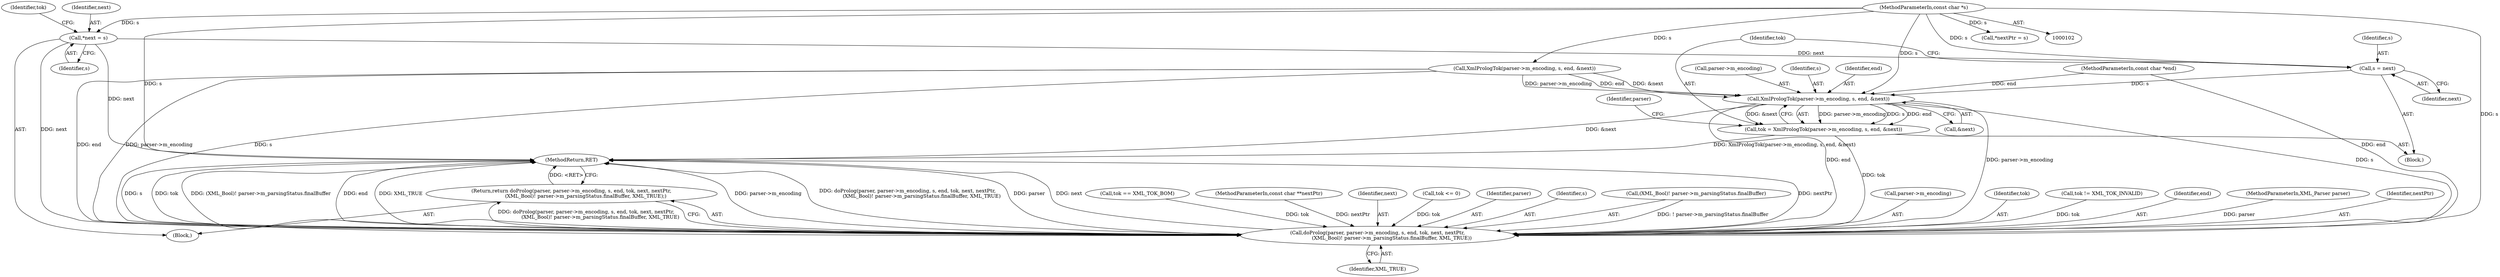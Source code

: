 digraph "0_libexpat_c20b758c332d9a13afbbb276d30db1d183a85d43_0@pointer" {
"1000109" [label="(Call,*next = s)"];
"1000104" [label="(MethodParameterIn,const char *s)"];
"1000167" [label="(Call,s = next)"];
"1000172" [label="(Call,XmlPrologTok(parser->m_encoding, s, end, &next))"];
"1000170" [label="(Call,tok = XmlPrologTok(parser->m_encoding, s, end, &next))"];
"1000186" [label="(Call,doProlog(parser, parser->m_encoding, s, end, tok, next, nextPtr,\n                  (XML_Bool)! parser->m_parsingStatus.finalBuffer, XML_TRUE))"];
"1000185" [label="(Return,return doProlog(parser, parser->m_encoding, s, end, tok, next, nextPtr,\n                  (XML_Bool)! parser->m_parsingStatus.finalBuffer, XML_TRUE);)"];
"1000110" [label="(Identifier,next)"];
"1000182" [label="(Identifier,parser)"];
"1000170" [label="(Call,tok = XmlPrologTok(parser->m_encoding, s, end, &next))"];
"1000177" [label="(Identifier,end)"];
"1000166" [label="(Block,)"];
"1000178" [label="(Call,&next)"];
"1000169" [label="(Identifier,next)"];
"1000107" [label="(Block,)"];
"1000186" [label="(Call,doProlog(parser, parser->m_encoding, s, end, tok, next, nextPtr,\n                  (XML_Bool)! parser->m_parsingStatus.finalBuffer, XML_TRUE))"];
"1000163" [label="(Call,tok == XML_TOK_BOM)"];
"1000106" [label="(MethodParameterIn,const char **nextPtr)"];
"1000194" [label="(Identifier,next)"];
"1000172" [label="(Call,XmlPrologTok(parser->m_encoding, s, end, &next))"];
"1000124" [label="(Call,tok <= 0)"];
"1000187" [label="(Identifier,parser)"];
"1000109" [label="(Call,*next = s)"];
"1000191" [label="(Identifier,s)"];
"1000196" [label="(Call,(XML_Bool)! parser->m_parsingStatus.finalBuffer)"];
"1000111" [label="(Identifier,s)"];
"1000115" [label="(Call,XmlPrologTok(parser->m_encoding, s, end, &next))"];
"1000176" [label="(Identifier,s)"];
"1000140" [label="(Call,*nextPtr = s)"];
"1000204" [label="(Identifier,XML_TRUE)"];
"1000188" [label="(Call,parser->m_encoding)"];
"1000105" [label="(MethodParameterIn,const char *end)"];
"1000193" [label="(Identifier,tok)"];
"1000136" [label="(Call,tok != XML_TOK_INVALID)"];
"1000192" [label="(Identifier,end)"];
"1000104" [label="(MethodParameterIn,const char *s)"];
"1000103" [label="(MethodParameterIn,XML_Parser parser)"];
"1000114" [label="(Identifier,tok)"];
"1000205" [label="(MethodReturn,RET)"];
"1000167" [label="(Call,s = next)"];
"1000195" [label="(Identifier,nextPtr)"];
"1000168" [label="(Identifier,s)"];
"1000185" [label="(Return,return doProlog(parser, parser->m_encoding, s, end, tok, next, nextPtr,\n                  (XML_Bool)! parser->m_parsingStatus.finalBuffer, XML_TRUE);)"];
"1000173" [label="(Call,parser->m_encoding)"];
"1000171" [label="(Identifier,tok)"];
"1000109" -> "1000107"  [label="AST: "];
"1000109" -> "1000111"  [label="CFG: "];
"1000110" -> "1000109"  [label="AST: "];
"1000111" -> "1000109"  [label="AST: "];
"1000114" -> "1000109"  [label="CFG: "];
"1000109" -> "1000205"  [label="DDG: next"];
"1000104" -> "1000109"  [label="DDG: s"];
"1000109" -> "1000167"  [label="DDG: next"];
"1000109" -> "1000186"  [label="DDG: next"];
"1000104" -> "1000102"  [label="AST: "];
"1000104" -> "1000205"  [label="DDG: s"];
"1000104" -> "1000115"  [label="DDG: s"];
"1000104" -> "1000140"  [label="DDG: s"];
"1000104" -> "1000167"  [label="DDG: s"];
"1000104" -> "1000172"  [label="DDG: s"];
"1000104" -> "1000186"  [label="DDG: s"];
"1000167" -> "1000166"  [label="AST: "];
"1000167" -> "1000169"  [label="CFG: "];
"1000168" -> "1000167"  [label="AST: "];
"1000169" -> "1000167"  [label="AST: "];
"1000171" -> "1000167"  [label="CFG: "];
"1000167" -> "1000172"  [label="DDG: s"];
"1000172" -> "1000170"  [label="AST: "];
"1000172" -> "1000178"  [label="CFG: "];
"1000173" -> "1000172"  [label="AST: "];
"1000176" -> "1000172"  [label="AST: "];
"1000177" -> "1000172"  [label="AST: "];
"1000178" -> "1000172"  [label="AST: "];
"1000170" -> "1000172"  [label="CFG: "];
"1000172" -> "1000205"  [label="DDG: &next"];
"1000172" -> "1000170"  [label="DDG: parser->m_encoding"];
"1000172" -> "1000170"  [label="DDG: s"];
"1000172" -> "1000170"  [label="DDG: end"];
"1000172" -> "1000170"  [label="DDG: &next"];
"1000115" -> "1000172"  [label="DDG: parser->m_encoding"];
"1000115" -> "1000172"  [label="DDG: end"];
"1000115" -> "1000172"  [label="DDG: &next"];
"1000105" -> "1000172"  [label="DDG: end"];
"1000172" -> "1000186"  [label="DDG: parser->m_encoding"];
"1000172" -> "1000186"  [label="DDG: s"];
"1000172" -> "1000186"  [label="DDG: end"];
"1000170" -> "1000166"  [label="AST: "];
"1000171" -> "1000170"  [label="AST: "];
"1000182" -> "1000170"  [label="CFG: "];
"1000170" -> "1000205"  [label="DDG: XmlPrologTok(parser->m_encoding, s, end, &next)"];
"1000170" -> "1000186"  [label="DDG: tok"];
"1000186" -> "1000185"  [label="AST: "];
"1000186" -> "1000204"  [label="CFG: "];
"1000187" -> "1000186"  [label="AST: "];
"1000188" -> "1000186"  [label="AST: "];
"1000191" -> "1000186"  [label="AST: "];
"1000192" -> "1000186"  [label="AST: "];
"1000193" -> "1000186"  [label="AST: "];
"1000194" -> "1000186"  [label="AST: "];
"1000195" -> "1000186"  [label="AST: "];
"1000196" -> "1000186"  [label="AST: "];
"1000204" -> "1000186"  [label="AST: "];
"1000185" -> "1000186"  [label="CFG: "];
"1000186" -> "1000205"  [label="DDG: parser->m_encoding"];
"1000186" -> "1000205"  [label="DDG: doProlog(parser, parser->m_encoding, s, end, tok, next, nextPtr,\n                  (XML_Bool)! parser->m_parsingStatus.finalBuffer, XML_TRUE)"];
"1000186" -> "1000205"  [label="DDG: parser"];
"1000186" -> "1000205"  [label="DDG: next"];
"1000186" -> "1000205"  [label="DDG: nextPtr"];
"1000186" -> "1000205"  [label="DDG: s"];
"1000186" -> "1000205"  [label="DDG: tok"];
"1000186" -> "1000205"  [label="DDG: (XML_Bool)! parser->m_parsingStatus.finalBuffer"];
"1000186" -> "1000205"  [label="DDG: end"];
"1000186" -> "1000205"  [label="DDG: XML_TRUE"];
"1000186" -> "1000185"  [label="DDG: doProlog(parser, parser->m_encoding, s, end, tok, next, nextPtr,\n                  (XML_Bool)! parser->m_parsingStatus.finalBuffer, XML_TRUE)"];
"1000103" -> "1000186"  [label="DDG: parser"];
"1000115" -> "1000186"  [label="DDG: parser->m_encoding"];
"1000115" -> "1000186"  [label="DDG: s"];
"1000115" -> "1000186"  [label="DDG: end"];
"1000105" -> "1000186"  [label="DDG: end"];
"1000163" -> "1000186"  [label="DDG: tok"];
"1000124" -> "1000186"  [label="DDG: tok"];
"1000136" -> "1000186"  [label="DDG: tok"];
"1000106" -> "1000186"  [label="DDG: nextPtr"];
"1000196" -> "1000186"  [label="DDG: ! parser->m_parsingStatus.finalBuffer"];
"1000185" -> "1000107"  [label="AST: "];
"1000205" -> "1000185"  [label="CFG: "];
"1000185" -> "1000205"  [label="DDG: <RET>"];
}
